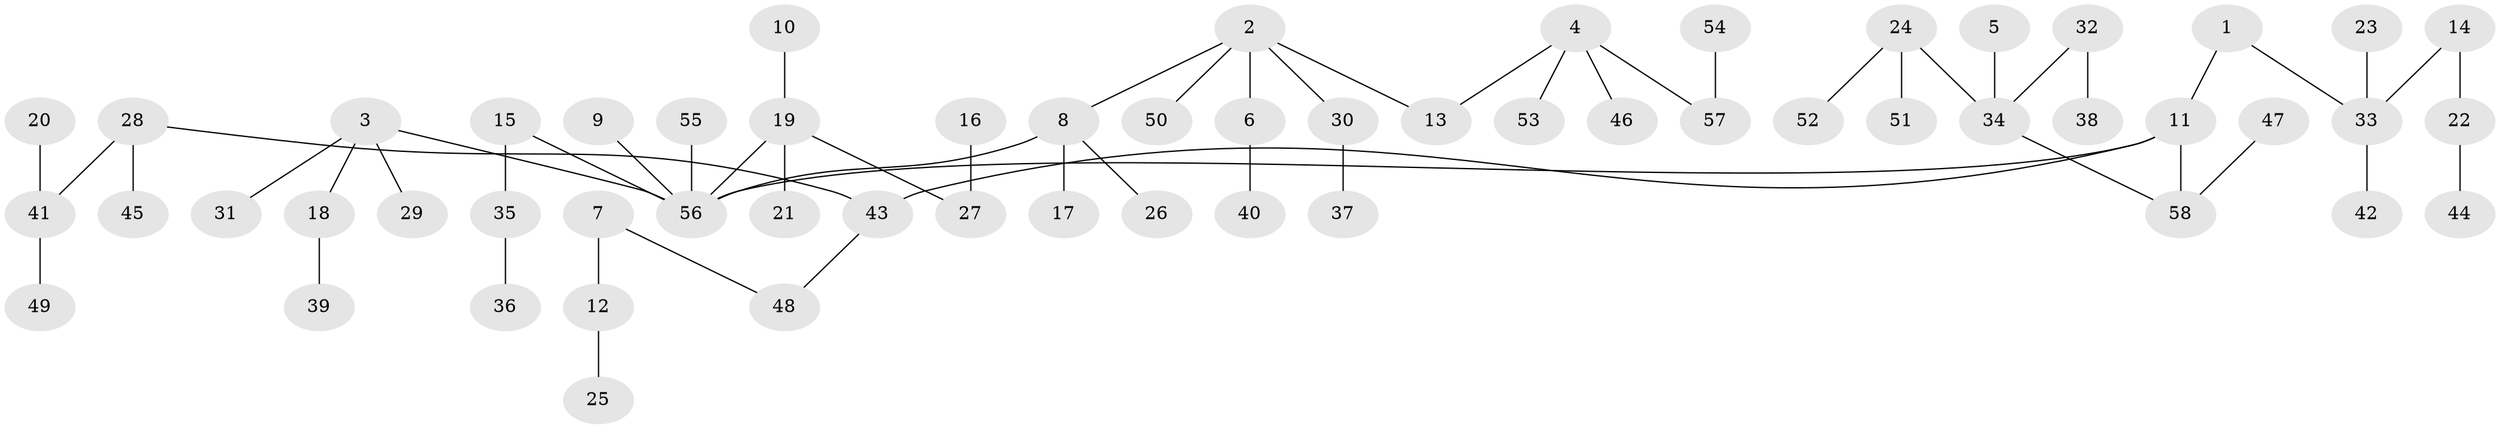 // original degree distribution, {5: 0.034782608695652174, 8: 0.008695652173913044, 4: 0.06956521739130435, 2: 0.21739130434782608, 3: 0.1565217391304348, 1: 0.5043478260869565, 6: 0.008695652173913044}
// Generated by graph-tools (version 1.1) at 2025/02/03/09/25 03:02:18]
// undirected, 58 vertices, 57 edges
graph export_dot {
graph [start="1"]
  node [color=gray90,style=filled];
  1;
  2;
  3;
  4;
  5;
  6;
  7;
  8;
  9;
  10;
  11;
  12;
  13;
  14;
  15;
  16;
  17;
  18;
  19;
  20;
  21;
  22;
  23;
  24;
  25;
  26;
  27;
  28;
  29;
  30;
  31;
  32;
  33;
  34;
  35;
  36;
  37;
  38;
  39;
  40;
  41;
  42;
  43;
  44;
  45;
  46;
  47;
  48;
  49;
  50;
  51;
  52;
  53;
  54;
  55;
  56;
  57;
  58;
  1 -- 11 [weight=1.0];
  1 -- 33 [weight=1.0];
  2 -- 6 [weight=1.0];
  2 -- 8 [weight=1.0];
  2 -- 13 [weight=1.0];
  2 -- 30 [weight=1.0];
  2 -- 50 [weight=1.0];
  3 -- 18 [weight=1.0];
  3 -- 29 [weight=1.0];
  3 -- 31 [weight=1.0];
  3 -- 56 [weight=1.0];
  4 -- 13 [weight=1.0];
  4 -- 46 [weight=1.0];
  4 -- 53 [weight=1.0];
  4 -- 57 [weight=1.0];
  5 -- 34 [weight=1.0];
  6 -- 40 [weight=1.0];
  7 -- 12 [weight=1.0];
  7 -- 48 [weight=1.0];
  8 -- 17 [weight=1.0];
  8 -- 26 [weight=1.0];
  8 -- 56 [weight=1.0];
  9 -- 56 [weight=1.0];
  10 -- 19 [weight=1.0];
  11 -- 43 [weight=1.0];
  11 -- 56 [weight=1.0];
  11 -- 58 [weight=1.0];
  12 -- 25 [weight=1.0];
  14 -- 22 [weight=1.0];
  14 -- 33 [weight=1.0];
  15 -- 35 [weight=1.0];
  15 -- 56 [weight=1.0];
  16 -- 27 [weight=1.0];
  18 -- 39 [weight=1.0];
  19 -- 21 [weight=1.0];
  19 -- 27 [weight=1.0];
  19 -- 56 [weight=1.0];
  20 -- 41 [weight=1.0];
  22 -- 44 [weight=1.0];
  23 -- 33 [weight=1.0];
  24 -- 34 [weight=1.0];
  24 -- 51 [weight=1.0];
  24 -- 52 [weight=1.0];
  28 -- 41 [weight=1.0];
  28 -- 43 [weight=1.0];
  28 -- 45 [weight=1.0];
  30 -- 37 [weight=1.0];
  32 -- 34 [weight=1.0];
  32 -- 38 [weight=1.0];
  33 -- 42 [weight=1.0];
  34 -- 58 [weight=1.0];
  35 -- 36 [weight=1.0];
  41 -- 49 [weight=1.0];
  43 -- 48 [weight=1.0];
  47 -- 58 [weight=1.0];
  54 -- 57 [weight=1.0];
  55 -- 56 [weight=1.0];
}

